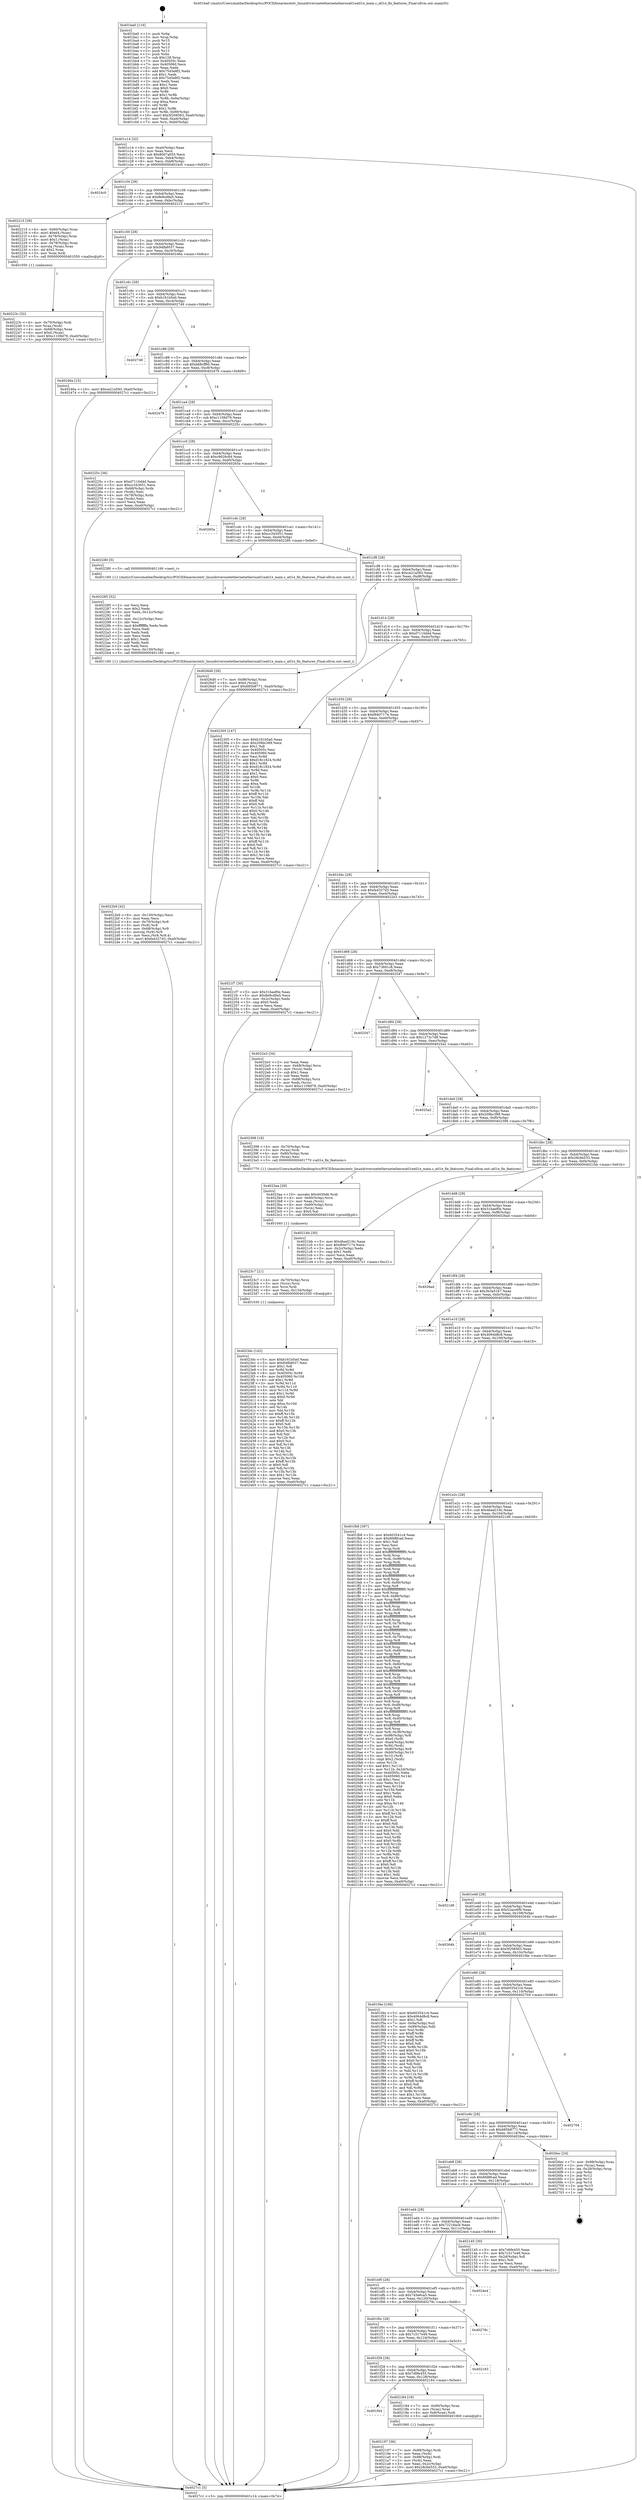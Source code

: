 digraph "0x401ba0" {
  label = "0x401ba0 (/mnt/c/Users/mathe/Desktop/tcc/POCII/binaries/extr_linuxdriversnetethernetatherosatl1eatl1e_main.c_atl1e_fix_features_Final-ollvm.out::main(0))"
  labelloc = "t"
  node[shape=record]

  Entry [label="",width=0.3,height=0.3,shape=circle,fillcolor=black,style=filled]
  "0x401c14" [label="{
     0x401c14 [32]\l
     | [instrs]\l
     &nbsp;&nbsp;0x401c14 \<+6\>: mov -0xa0(%rbp),%eax\l
     &nbsp;&nbsp;0x401c1a \<+2\>: mov %eax,%ecx\l
     &nbsp;&nbsp;0x401c1c \<+6\>: sub $0x80d7a055,%ecx\l
     &nbsp;&nbsp;0x401c22 \<+6\>: mov %eax,-0xb4(%rbp)\l
     &nbsp;&nbsp;0x401c28 \<+6\>: mov %ecx,-0xb8(%rbp)\l
     &nbsp;&nbsp;0x401c2e \<+6\>: je 00000000004024c0 \<main+0x920\>\l
  }"]
  "0x4024c0" [label="{
     0x4024c0\l
  }", style=dashed]
  "0x401c34" [label="{
     0x401c34 [28]\l
     | [instrs]\l
     &nbsp;&nbsp;0x401c34 \<+5\>: jmp 0000000000401c39 \<main+0x99\>\l
     &nbsp;&nbsp;0x401c39 \<+6\>: mov -0xb4(%rbp),%eax\l
     &nbsp;&nbsp;0x401c3f \<+5\>: sub $0x8e9cd9a5,%eax\l
     &nbsp;&nbsp;0x401c44 \<+6\>: mov %eax,-0xbc(%rbp)\l
     &nbsp;&nbsp;0x401c4a \<+6\>: je 0000000000402215 \<main+0x675\>\l
  }"]
  Exit [label="",width=0.3,height=0.3,shape=circle,fillcolor=black,style=filled,peripheries=2]
  "0x402215" [label="{
     0x402215 [39]\l
     | [instrs]\l
     &nbsp;&nbsp;0x402215 \<+4\>: mov -0x80(%rbp),%rax\l
     &nbsp;&nbsp;0x402219 \<+6\>: movl $0x64,(%rax)\l
     &nbsp;&nbsp;0x40221f \<+4\>: mov -0x78(%rbp),%rax\l
     &nbsp;&nbsp;0x402223 \<+6\>: movl $0x1,(%rax)\l
     &nbsp;&nbsp;0x402229 \<+4\>: mov -0x78(%rbp),%rax\l
     &nbsp;&nbsp;0x40222d \<+3\>: movslq (%rax),%rax\l
     &nbsp;&nbsp;0x402230 \<+4\>: shl $0x2,%rax\l
     &nbsp;&nbsp;0x402234 \<+3\>: mov %rax,%rdi\l
     &nbsp;&nbsp;0x402237 \<+5\>: call 0000000000401050 \<malloc@plt\>\l
     | [calls]\l
     &nbsp;&nbsp;0x401050 \{1\} (unknown)\l
  }"]
  "0x401c50" [label="{
     0x401c50 [28]\l
     | [instrs]\l
     &nbsp;&nbsp;0x401c50 \<+5\>: jmp 0000000000401c55 \<main+0xb5\>\l
     &nbsp;&nbsp;0x401c55 \<+6\>: mov -0xb4(%rbp),%eax\l
     &nbsp;&nbsp;0x401c5b \<+5\>: sub $0x94fb8037,%eax\l
     &nbsp;&nbsp;0x401c60 \<+6\>: mov %eax,-0xc0(%rbp)\l
     &nbsp;&nbsp;0x401c66 \<+6\>: je 000000000040246a \<main+0x8ca\>\l
  }"]
  "0x4023dc" [label="{
     0x4023dc [142]\l
     | [instrs]\l
     &nbsp;&nbsp;0x4023dc \<+5\>: mov $0xb161b5a0,%eax\l
     &nbsp;&nbsp;0x4023e1 \<+5\>: mov $0x94fb8037,%esi\l
     &nbsp;&nbsp;0x4023e6 \<+2\>: mov $0x1,%dl\l
     &nbsp;&nbsp;0x4023e8 \<+3\>: xor %r8d,%r8d\l
     &nbsp;&nbsp;0x4023eb \<+8\>: mov 0x40505c,%r9d\l
     &nbsp;&nbsp;0x4023f3 \<+8\>: mov 0x405060,%r10d\l
     &nbsp;&nbsp;0x4023fb \<+4\>: sub $0x1,%r8d\l
     &nbsp;&nbsp;0x4023ff \<+3\>: mov %r9d,%r11d\l
     &nbsp;&nbsp;0x402402 \<+3\>: add %r8d,%r11d\l
     &nbsp;&nbsp;0x402405 \<+4\>: imul %r11d,%r9d\l
     &nbsp;&nbsp;0x402409 \<+4\>: and $0x1,%r9d\l
     &nbsp;&nbsp;0x40240d \<+4\>: cmp $0x0,%r9d\l
     &nbsp;&nbsp;0x402411 \<+3\>: sete %bl\l
     &nbsp;&nbsp;0x402414 \<+4\>: cmp $0xa,%r10d\l
     &nbsp;&nbsp;0x402418 \<+4\>: setl %r14b\l
     &nbsp;&nbsp;0x40241c \<+3\>: mov %bl,%r15b\l
     &nbsp;&nbsp;0x40241f \<+4\>: xor $0xff,%r15b\l
     &nbsp;&nbsp;0x402423 \<+3\>: mov %r14b,%r12b\l
     &nbsp;&nbsp;0x402426 \<+4\>: xor $0xff,%r12b\l
     &nbsp;&nbsp;0x40242a \<+3\>: xor $0x0,%dl\l
     &nbsp;&nbsp;0x40242d \<+3\>: mov %r15b,%r13b\l
     &nbsp;&nbsp;0x402430 \<+4\>: and $0x0,%r13b\l
     &nbsp;&nbsp;0x402434 \<+2\>: and %dl,%bl\l
     &nbsp;&nbsp;0x402436 \<+3\>: mov %r12b,%cl\l
     &nbsp;&nbsp;0x402439 \<+3\>: and $0x0,%cl\l
     &nbsp;&nbsp;0x40243c \<+3\>: and %dl,%r14b\l
     &nbsp;&nbsp;0x40243f \<+3\>: or %bl,%r13b\l
     &nbsp;&nbsp;0x402442 \<+3\>: or %r14b,%cl\l
     &nbsp;&nbsp;0x402445 \<+3\>: xor %cl,%r13b\l
     &nbsp;&nbsp;0x402448 \<+3\>: or %r12b,%r15b\l
     &nbsp;&nbsp;0x40244b \<+4\>: xor $0xff,%r15b\l
     &nbsp;&nbsp;0x40244f \<+3\>: or $0x0,%dl\l
     &nbsp;&nbsp;0x402452 \<+3\>: and %dl,%r15b\l
     &nbsp;&nbsp;0x402455 \<+3\>: or %r15b,%r13b\l
     &nbsp;&nbsp;0x402458 \<+4\>: test $0x1,%r13b\l
     &nbsp;&nbsp;0x40245c \<+3\>: cmovne %esi,%eax\l
     &nbsp;&nbsp;0x40245f \<+6\>: mov %eax,-0xa0(%rbp)\l
     &nbsp;&nbsp;0x402465 \<+5\>: jmp 00000000004027c1 \<main+0xc21\>\l
  }"]
  "0x40246a" [label="{
     0x40246a [15]\l
     | [instrs]\l
     &nbsp;&nbsp;0x40246a \<+10\>: movl $0xce21a593,-0xa0(%rbp)\l
     &nbsp;&nbsp;0x402474 \<+5\>: jmp 00000000004027c1 \<main+0xc21\>\l
  }"]
  "0x401c6c" [label="{
     0x401c6c [28]\l
     | [instrs]\l
     &nbsp;&nbsp;0x401c6c \<+5\>: jmp 0000000000401c71 \<main+0xd1\>\l
     &nbsp;&nbsp;0x401c71 \<+6\>: mov -0xb4(%rbp),%eax\l
     &nbsp;&nbsp;0x401c77 \<+5\>: sub $0xb161b5a0,%eax\l
     &nbsp;&nbsp;0x401c7c \<+6\>: mov %eax,-0xc4(%rbp)\l
     &nbsp;&nbsp;0x401c82 \<+6\>: je 0000000000402749 \<main+0xba9\>\l
  }"]
  "0x4023c7" [label="{
     0x4023c7 [21]\l
     | [instrs]\l
     &nbsp;&nbsp;0x4023c7 \<+4\>: mov -0x70(%rbp),%rcx\l
     &nbsp;&nbsp;0x4023cb \<+3\>: mov (%rcx),%rcx\l
     &nbsp;&nbsp;0x4023ce \<+3\>: mov %rcx,%rdi\l
     &nbsp;&nbsp;0x4023d1 \<+6\>: mov %eax,-0x134(%rbp)\l
     &nbsp;&nbsp;0x4023d7 \<+5\>: call 0000000000401030 \<free@plt\>\l
     | [calls]\l
     &nbsp;&nbsp;0x401030 \{1\} (unknown)\l
  }"]
  "0x402749" [label="{
     0x402749\l
  }", style=dashed]
  "0x401c88" [label="{
     0x401c88 [28]\l
     | [instrs]\l
     &nbsp;&nbsp;0x401c88 \<+5\>: jmp 0000000000401c8d \<main+0xed\>\l
     &nbsp;&nbsp;0x401c8d \<+6\>: mov -0xb4(%rbp),%eax\l
     &nbsp;&nbsp;0x401c93 \<+5\>: sub $0xb68cff60,%eax\l
     &nbsp;&nbsp;0x401c98 \<+6\>: mov %eax,-0xc8(%rbp)\l
     &nbsp;&nbsp;0x401c9e \<+6\>: je 0000000000402479 \<main+0x8d9\>\l
  }"]
  "0x4023aa" [label="{
     0x4023aa [29]\l
     | [instrs]\l
     &nbsp;&nbsp;0x4023aa \<+10\>: movabs $0x4030d6,%rdi\l
     &nbsp;&nbsp;0x4023b4 \<+4\>: mov -0x60(%rbp),%rcx\l
     &nbsp;&nbsp;0x4023b8 \<+2\>: mov %eax,(%rcx)\l
     &nbsp;&nbsp;0x4023ba \<+4\>: mov -0x60(%rbp),%rcx\l
     &nbsp;&nbsp;0x4023be \<+2\>: mov (%rcx),%esi\l
     &nbsp;&nbsp;0x4023c0 \<+2\>: mov $0x0,%al\l
     &nbsp;&nbsp;0x4023c2 \<+5\>: call 0000000000401040 \<printf@plt\>\l
     | [calls]\l
     &nbsp;&nbsp;0x401040 \{1\} (unknown)\l
  }"]
  "0x402479" [label="{
     0x402479\l
  }", style=dashed]
  "0x401ca4" [label="{
     0x401ca4 [28]\l
     | [instrs]\l
     &nbsp;&nbsp;0x401ca4 \<+5\>: jmp 0000000000401ca9 \<main+0x109\>\l
     &nbsp;&nbsp;0x401ca9 \<+6\>: mov -0xb4(%rbp),%eax\l
     &nbsp;&nbsp;0x401caf \<+5\>: sub $0xc1109d79,%eax\l
     &nbsp;&nbsp;0x401cb4 \<+6\>: mov %eax,-0xcc(%rbp)\l
     &nbsp;&nbsp;0x401cba \<+6\>: je 000000000040225c \<main+0x6bc\>\l
  }"]
  "0x4022b9" [label="{
     0x4022b9 [42]\l
     | [instrs]\l
     &nbsp;&nbsp;0x4022b9 \<+6\>: mov -0x130(%rbp),%ecx\l
     &nbsp;&nbsp;0x4022bf \<+3\>: imul %eax,%ecx\l
     &nbsp;&nbsp;0x4022c2 \<+4\>: mov -0x70(%rbp),%r8\l
     &nbsp;&nbsp;0x4022c6 \<+3\>: mov (%r8),%r8\l
     &nbsp;&nbsp;0x4022c9 \<+4\>: mov -0x68(%rbp),%r9\l
     &nbsp;&nbsp;0x4022cd \<+3\>: movslq (%r9),%r9\l
     &nbsp;&nbsp;0x4022d0 \<+4\>: mov %ecx,(%r8,%r9,4)\l
     &nbsp;&nbsp;0x4022d4 \<+10\>: movl $0xfa4327d3,-0xa0(%rbp)\l
     &nbsp;&nbsp;0x4022de \<+5\>: jmp 00000000004027c1 \<main+0xc21\>\l
  }"]
  "0x40225c" [label="{
     0x40225c [36]\l
     | [instrs]\l
     &nbsp;&nbsp;0x40225c \<+5\>: mov $0xd7110d4d,%eax\l
     &nbsp;&nbsp;0x402261 \<+5\>: mov $0xcc343051,%ecx\l
     &nbsp;&nbsp;0x402266 \<+4\>: mov -0x68(%rbp),%rdx\l
     &nbsp;&nbsp;0x40226a \<+2\>: mov (%rdx),%esi\l
     &nbsp;&nbsp;0x40226c \<+4\>: mov -0x78(%rbp),%rdx\l
     &nbsp;&nbsp;0x402270 \<+2\>: cmp (%rdx),%esi\l
     &nbsp;&nbsp;0x402272 \<+3\>: cmovl %ecx,%eax\l
     &nbsp;&nbsp;0x402275 \<+6\>: mov %eax,-0xa0(%rbp)\l
     &nbsp;&nbsp;0x40227b \<+5\>: jmp 00000000004027c1 \<main+0xc21\>\l
  }"]
  "0x401cc0" [label="{
     0x401cc0 [28]\l
     | [instrs]\l
     &nbsp;&nbsp;0x401cc0 \<+5\>: jmp 0000000000401cc5 \<main+0x125\>\l
     &nbsp;&nbsp;0x401cc5 \<+6\>: mov -0xb4(%rbp),%eax\l
     &nbsp;&nbsp;0x401ccb \<+5\>: sub $0xc9628c84,%eax\l
     &nbsp;&nbsp;0x401cd0 \<+6\>: mov %eax,-0xd0(%rbp)\l
     &nbsp;&nbsp;0x401cd6 \<+6\>: je 000000000040265a \<main+0xaba\>\l
  }"]
  "0x402285" [label="{
     0x402285 [52]\l
     | [instrs]\l
     &nbsp;&nbsp;0x402285 \<+2\>: xor %ecx,%ecx\l
     &nbsp;&nbsp;0x402287 \<+5\>: mov $0x2,%edx\l
     &nbsp;&nbsp;0x40228c \<+6\>: mov %edx,-0x12c(%rbp)\l
     &nbsp;&nbsp;0x402292 \<+1\>: cltd\l
     &nbsp;&nbsp;0x402293 \<+6\>: mov -0x12c(%rbp),%esi\l
     &nbsp;&nbsp;0x402299 \<+2\>: idiv %esi\l
     &nbsp;&nbsp;0x40229b \<+6\>: imul $0xfffffffe,%edx,%edx\l
     &nbsp;&nbsp;0x4022a1 \<+2\>: mov %ecx,%edi\l
     &nbsp;&nbsp;0x4022a3 \<+2\>: sub %edx,%edi\l
     &nbsp;&nbsp;0x4022a5 \<+2\>: mov %ecx,%edx\l
     &nbsp;&nbsp;0x4022a7 \<+3\>: sub $0x1,%edx\l
     &nbsp;&nbsp;0x4022aa \<+2\>: add %edx,%edi\l
     &nbsp;&nbsp;0x4022ac \<+2\>: sub %edi,%ecx\l
     &nbsp;&nbsp;0x4022ae \<+6\>: mov %ecx,-0x130(%rbp)\l
     &nbsp;&nbsp;0x4022b4 \<+5\>: call 0000000000401160 \<next_i\>\l
     | [calls]\l
     &nbsp;&nbsp;0x401160 \{1\} (/mnt/c/Users/mathe/Desktop/tcc/POCII/binaries/extr_linuxdriversnetethernetatherosatl1eatl1e_main.c_atl1e_fix_features_Final-ollvm.out::next_i)\l
  }"]
  "0x40265a" [label="{
     0x40265a\l
  }", style=dashed]
  "0x401cdc" [label="{
     0x401cdc [28]\l
     | [instrs]\l
     &nbsp;&nbsp;0x401cdc \<+5\>: jmp 0000000000401ce1 \<main+0x141\>\l
     &nbsp;&nbsp;0x401ce1 \<+6\>: mov -0xb4(%rbp),%eax\l
     &nbsp;&nbsp;0x401ce7 \<+5\>: sub $0xcc343051,%eax\l
     &nbsp;&nbsp;0x401cec \<+6\>: mov %eax,-0xd4(%rbp)\l
     &nbsp;&nbsp;0x401cf2 \<+6\>: je 0000000000402280 \<main+0x6e0\>\l
  }"]
  "0x40223c" [label="{
     0x40223c [32]\l
     | [instrs]\l
     &nbsp;&nbsp;0x40223c \<+4\>: mov -0x70(%rbp),%rdi\l
     &nbsp;&nbsp;0x402240 \<+3\>: mov %rax,(%rdi)\l
     &nbsp;&nbsp;0x402243 \<+4\>: mov -0x68(%rbp),%rax\l
     &nbsp;&nbsp;0x402247 \<+6\>: movl $0x0,(%rax)\l
     &nbsp;&nbsp;0x40224d \<+10\>: movl $0xc1109d79,-0xa0(%rbp)\l
     &nbsp;&nbsp;0x402257 \<+5\>: jmp 00000000004027c1 \<main+0xc21\>\l
  }"]
  "0x402280" [label="{
     0x402280 [5]\l
     | [instrs]\l
     &nbsp;&nbsp;0x402280 \<+5\>: call 0000000000401160 \<next_i\>\l
     | [calls]\l
     &nbsp;&nbsp;0x401160 \{1\} (/mnt/c/Users/mathe/Desktop/tcc/POCII/binaries/extr_linuxdriversnetethernetatherosatl1eatl1e_main.c_atl1e_fix_features_Final-ollvm.out::next_i)\l
  }"]
  "0x401cf8" [label="{
     0x401cf8 [28]\l
     | [instrs]\l
     &nbsp;&nbsp;0x401cf8 \<+5\>: jmp 0000000000401cfd \<main+0x15d\>\l
     &nbsp;&nbsp;0x401cfd \<+6\>: mov -0xb4(%rbp),%eax\l
     &nbsp;&nbsp;0x401d03 \<+5\>: sub $0xce21a593,%eax\l
     &nbsp;&nbsp;0x401d08 \<+6\>: mov %eax,-0xd8(%rbp)\l
     &nbsp;&nbsp;0x401d0e \<+6\>: je 00000000004026d0 \<main+0xb30\>\l
  }"]
  "0x402197" [label="{
     0x402197 [36]\l
     | [instrs]\l
     &nbsp;&nbsp;0x402197 \<+7\>: mov -0x88(%rbp),%rdi\l
     &nbsp;&nbsp;0x40219e \<+2\>: mov %eax,(%rdi)\l
     &nbsp;&nbsp;0x4021a0 \<+7\>: mov -0x88(%rbp),%rdi\l
     &nbsp;&nbsp;0x4021a7 \<+2\>: mov (%rdi),%eax\l
     &nbsp;&nbsp;0x4021a9 \<+3\>: mov %eax,-0x2c(%rbp)\l
     &nbsp;&nbsp;0x4021ac \<+10\>: movl $0x28cbb533,-0xa0(%rbp)\l
     &nbsp;&nbsp;0x4021b6 \<+5\>: jmp 00000000004027c1 \<main+0xc21\>\l
  }"]
  "0x4026d0" [label="{
     0x4026d0 [28]\l
     | [instrs]\l
     &nbsp;&nbsp;0x4026d0 \<+7\>: mov -0x98(%rbp),%rax\l
     &nbsp;&nbsp;0x4026d7 \<+6\>: movl $0x0,(%rax)\l
     &nbsp;&nbsp;0x4026dd \<+10\>: movl $0x685b8771,-0xa0(%rbp)\l
     &nbsp;&nbsp;0x4026e7 \<+5\>: jmp 00000000004027c1 \<main+0xc21\>\l
  }"]
  "0x401d14" [label="{
     0x401d14 [28]\l
     | [instrs]\l
     &nbsp;&nbsp;0x401d14 \<+5\>: jmp 0000000000401d19 \<main+0x179\>\l
     &nbsp;&nbsp;0x401d19 \<+6\>: mov -0xb4(%rbp),%eax\l
     &nbsp;&nbsp;0x401d1f \<+5\>: sub $0xd7110d4d,%eax\l
     &nbsp;&nbsp;0x401d24 \<+6\>: mov %eax,-0xdc(%rbp)\l
     &nbsp;&nbsp;0x401d2a \<+6\>: je 0000000000402305 \<main+0x765\>\l
  }"]
  "0x401f44" [label="{
     0x401f44\l
  }", style=dashed]
  "0x402305" [label="{
     0x402305 [147]\l
     | [instrs]\l
     &nbsp;&nbsp;0x402305 \<+5\>: mov $0xb161b5a0,%eax\l
     &nbsp;&nbsp;0x40230a \<+5\>: mov $0x209bc389,%ecx\l
     &nbsp;&nbsp;0x40230f \<+2\>: mov $0x1,%dl\l
     &nbsp;&nbsp;0x402311 \<+7\>: mov 0x40505c,%esi\l
     &nbsp;&nbsp;0x402318 \<+7\>: mov 0x405060,%edi\l
     &nbsp;&nbsp;0x40231f \<+3\>: mov %esi,%r8d\l
     &nbsp;&nbsp;0x402322 \<+7\>: add $0xd18c1824,%r8d\l
     &nbsp;&nbsp;0x402329 \<+4\>: sub $0x1,%r8d\l
     &nbsp;&nbsp;0x40232d \<+7\>: sub $0xd18c1824,%r8d\l
     &nbsp;&nbsp;0x402334 \<+4\>: imul %r8d,%esi\l
     &nbsp;&nbsp;0x402338 \<+3\>: and $0x1,%esi\l
     &nbsp;&nbsp;0x40233b \<+3\>: cmp $0x0,%esi\l
     &nbsp;&nbsp;0x40233e \<+4\>: sete %r9b\l
     &nbsp;&nbsp;0x402342 \<+3\>: cmp $0xa,%edi\l
     &nbsp;&nbsp;0x402345 \<+4\>: setl %r10b\l
     &nbsp;&nbsp;0x402349 \<+3\>: mov %r9b,%r11b\l
     &nbsp;&nbsp;0x40234c \<+4\>: xor $0xff,%r11b\l
     &nbsp;&nbsp;0x402350 \<+3\>: mov %r10b,%bl\l
     &nbsp;&nbsp;0x402353 \<+3\>: xor $0xff,%bl\l
     &nbsp;&nbsp;0x402356 \<+3\>: xor $0x0,%dl\l
     &nbsp;&nbsp;0x402359 \<+3\>: mov %r11b,%r14b\l
     &nbsp;&nbsp;0x40235c \<+4\>: and $0x0,%r14b\l
     &nbsp;&nbsp;0x402360 \<+3\>: and %dl,%r9b\l
     &nbsp;&nbsp;0x402363 \<+3\>: mov %bl,%r15b\l
     &nbsp;&nbsp;0x402366 \<+4\>: and $0x0,%r15b\l
     &nbsp;&nbsp;0x40236a \<+3\>: and %dl,%r10b\l
     &nbsp;&nbsp;0x40236d \<+3\>: or %r9b,%r14b\l
     &nbsp;&nbsp;0x402370 \<+3\>: or %r10b,%r15b\l
     &nbsp;&nbsp;0x402373 \<+3\>: xor %r15b,%r14b\l
     &nbsp;&nbsp;0x402376 \<+3\>: or %bl,%r11b\l
     &nbsp;&nbsp;0x402379 \<+4\>: xor $0xff,%r11b\l
     &nbsp;&nbsp;0x40237d \<+3\>: or $0x0,%dl\l
     &nbsp;&nbsp;0x402380 \<+3\>: and %dl,%r11b\l
     &nbsp;&nbsp;0x402383 \<+3\>: or %r11b,%r14b\l
     &nbsp;&nbsp;0x402386 \<+4\>: test $0x1,%r14b\l
     &nbsp;&nbsp;0x40238a \<+3\>: cmovne %ecx,%eax\l
     &nbsp;&nbsp;0x40238d \<+6\>: mov %eax,-0xa0(%rbp)\l
     &nbsp;&nbsp;0x402393 \<+5\>: jmp 00000000004027c1 \<main+0xc21\>\l
  }"]
  "0x401d30" [label="{
     0x401d30 [28]\l
     | [instrs]\l
     &nbsp;&nbsp;0x401d30 \<+5\>: jmp 0000000000401d35 \<main+0x195\>\l
     &nbsp;&nbsp;0x401d35 \<+6\>: mov -0xb4(%rbp),%eax\l
     &nbsp;&nbsp;0x401d3b \<+5\>: sub $0xf9407174,%eax\l
     &nbsp;&nbsp;0x401d40 \<+6\>: mov %eax,-0xe0(%rbp)\l
     &nbsp;&nbsp;0x401d46 \<+6\>: je 00000000004021f7 \<main+0x657\>\l
  }"]
  "0x402184" [label="{
     0x402184 [19]\l
     | [instrs]\l
     &nbsp;&nbsp;0x402184 \<+7\>: mov -0x90(%rbp),%rax\l
     &nbsp;&nbsp;0x40218b \<+3\>: mov (%rax),%rax\l
     &nbsp;&nbsp;0x40218e \<+4\>: mov 0x8(%rax),%rdi\l
     &nbsp;&nbsp;0x402192 \<+5\>: call 0000000000401060 \<atoi@plt\>\l
     | [calls]\l
     &nbsp;&nbsp;0x401060 \{1\} (unknown)\l
  }"]
  "0x4021f7" [label="{
     0x4021f7 [30]\l
     | [instrs]\l
     &nbsp;&nbsp;0x4021f7 \<+5\>: mov $0x31baef0e,%eax\l
     &nbsp;&nbsp;0x4021fc \<+5\>: mov $0x8e9cd9a5,%ecx\l
     &nbsp;&nbsp;0x402201 \<+3\>: mov -0x2c(%rbp),%edx\l
     &nbsp;&nbsp;0x402204 \<+3\>: cmp $0x0,%edx\l
     &nbsp;&nbsp;0x402207 \<+3\>: cmove %ecx,%eax\l
     &nbsp;&nbsp;0x40220a \<+6\>: mov %eax,-0xa0(%rbp)\l
     &nbsp;&nbsp;0x402210 \<+5\>: jmp 00000000004027c1 \<main+0xc21\>\l
  }"]
  "0x401d4c" [label="{
     0x401d4c [28]\l
     | [instrs]\l
     &nbsp;&nbsp;0x401d4c \<+5\>: jmp 0000000000401d51 \<main+0x1b1\>\l
     &nbsp;&nbsp;0x401d51 \<+6\>: mov -0xb4(%rbp),%eax\l
     &nbsp;&nbsp;0x401d57 \<+5\>: sub $0xfa4327d3,%eax\l
     &nbsp;&nbsp;0x401d5c \<+6\>: mov %eax,-0xe4(%rbp)\l
     &nbsp;&nbsp;0x401d62 \<+6\>: je 00000000004022e3 \<main+0x743\>\l
  }"]
  "0x401f28" [label="{
     0x401f28 [28]\l
     | [instrs]\l
     &nbsp;&nbsp;0x401f28 \<+5\>: jmp 0000000000401f2d \<main+0x38d\>\l
     &nbsp;&nbsp;0x401f2d \<+6\>: mov -0xb4(%rbp),%eax\l
     &nbsp;&nbsp;0x401f33 \<+5\>: sub $0x7d6fe455,%eax\l
     &nbsp;&nbsp;0x401f38 \<+6\>: mov %eax,-0x128(%rbp)\l
     &nbsp;&nbsp;0x401f3e \<+6\>: je 0000000000402184 \<main+0x5e4\>\l
  }"]
  "0x4022e3" [label="{
     0x4022e3 [34]\l
     | [instrs]\l
     &nbsp;&nbsp;0x4022e3 \<+2\>: xor %eax,%eax\l
     &nbsp;&nbsp;0x4022e5 \<+4\>: mov -0x68(%rbp),%rcx\l
     &nbsp;&nbsp;0x4022e9 \<+2\>: mov (%rcx),%edx\l
     &nbsp;&nbsp;0x4022eb \<+3\>: sub $0x1,%eax\l
     &nbsp;&nbsp;0x4022ee \<+2\>: sub %eax,%edx\l
     &nbsp;&nbsp;0x4022f0 \<+4\>: mov -0x68(%rbp),%rcx\l
     &nbsp;&nbsp;0x4022f4 \<+2\>: mov %edx,(%rcx)\l
     &nbsp;&nbsp;0x4022f6 \<+10\>: movl $0xc1109d79,-0xa0(%rbp)\l
     &nbsp;&nbsp;0x402300 \<+5\>: jmp 00000000004027c1 \<main+0xc21\>\l
  }"]
  "0x401d68" [label="{
     0x401d68 [28]\l
     | [instrs]\l
     &nbsp;&nbsp;0x401d68 \<+5\>: jmp 0000000000401d6d \<main+0x1cd\>\l
     &nbsp;&nbsp;0x401d6d \<+6\>: mov -0xb4(%rbp),%eax\l
     &nbsp;&nbsp;0x401d73 \<+5\>: sub $0x73691c8,%eax\l
     &nbsp;&nbsp;0x401d78 \<+6\>: mov %eax,-0xe8(%rbp)\l
     &nbsp;&nbsp;0x401d7e \<+6\>: je 0000000000402547 \<main+0x9a7\>\l
  }"]
  "0x402163" [label="{
     0x402163\l
  }", style=dashed]
  "0x402547" [label="{
     0x402547\l
  }", style=dashed]
  "0x401d84" [label="{
     0x401d84 [28]\l
     | [instrs]\l
     &nbsp;&nbsp;0x401d84 \<+5\>: jmp 0000000000401d89 \<main+0x1e9\>\l
     &nbsp;&nbsp;0x401d89 \<+6\>: mov -0xb4(%rbp),%eax\l
     &nbsp;&nbsp;0x401d8f \<+5\>: sub $0x1273c7d8,%eax\l
     &nbsp;&nbsp;0x401d94 \<+6\>: mov %eax,-0xec(%rbp)\l
     &nbsp;&nbsp;0x401d9a \<+6\>: je 00000000004025a2 \<main+0xa02\>\l
  }"]
  "0x401f0c" [label="{
     0x401f0c [28]\l
     | [instrs]\l
     &nbsp;&nbsp;0x401f0c \<+5\>: jmp 0000000000401f11 \<main+0x371\>\l
     &nbsp;&nbsp;0x401f11 \<+6\>: mov -0xb4(%rbp),%eax\l
     &nbsp;&nbsp;0x401f17 \<+5\>: sub $0x7c317e49,%eax\l
     &nbsp;&nbsp;0x401f1c \<+6\>: mov %eax,-0x124(%rbp)\l
     &nbsp;&nbsp;0x401f22 \<+6\>: je 0000000000402163 \<main+0x5c3\>\l
  }"]
  "0x4025a2" [label="{
     0x4025a2\l
  }", style=dashed]
  "0x401da0" [label="{
     0x401da0 [28]\l
     | [instrs]\l
     &nbsp;&nbsp;0x401da0 \<+5\>: jmp 0000000000401da5 \<main+0x205\>\l
     &nbsp;&nbsp;0x401da5 \<+6\>: mov -0xb4(%rbp),%eax\l
     &nbsp;&nbsp;0x401dab \<+5\>: sub $0x209bc389,%eax\l
     &nbsp;&nbsp;0x401db0 \<+6\>: mov %eax,-0xf0(%rbp)\l
     &nbsp;&nbsp;0x401db6 \<+6\>: je 0000000000402398 \<main+0x7f8\>\l
  }"]
  "0x40279c" [label="{
     0x40279c\l
  }", style=dashed]
  "0x402398" [label="{
     0x402398 [18]\l
     | [instrs]\l
     &nbsp;&nbsp;0x402398 \<+4\>: mov -0x70(%rbp),%rax\l
     &nbsp;&nbsp;0x40239c \<+3\>: mov (%rax),%rdi\l
     &nbsp;&nbsp;0x40239f \<+4\>: mov -0x80(%rbp),%rax\l
     &nbsp;&nbsp;0x4023a3 \<+2\>: mov (%rax),%esi\l
     &nbsp;&nbsp;0x4023a5 \<+5\>: call 0000000000401770 \<atl1e_fix_features\>\l
     | [calls]\l
     &nbsp;&nbsp;0x401770 \{1\} (/mnt/c/Users/mathe/Desktop/tcc/POCII/binaries/extr_linuxdriversnetethernetatherosatl1eatl1e_main.c_atl1e_fix_features_Final-ollvm.out::atl1e_fix_features)\l
  }"]
  "0x401dbc" [label="{
     0x401dbc [28]\l
     | [instrs]\l
     &nbsp;&nbsp;0x401dbc \<+5\>: jmp 0000000000401dc1 \<main+0x221\>\l
     &nbsp;&nbsp;0x401dc1 \<+6\>: mov -0xb4(%rbp),%eax\l
     &nbsp;&nbsp;0x401dc7 \<+5\>: sub $0x28cbb533,%eax\l
     &nbsp;&nbsp;0x401dcc \<+6\>: mov %eax,-0xf4(%rbp)\l
     &nbsp;&nbsp;0x401dd2 \<+6\>: je 00000000004021bb \<main+0x61b\>\l
  }"]
  "0x401ef0" [label="{
     0x401ef0 [28]\l
     | [instrs]\l
     &nbsp;&nbsp;0x401ef0 \<+5\>: jmp 0000000000401ef5 \<main+0x355\>\l
     &nbsp;&nbsp;0x401ef5 \<+6\>: mov -0xb4(%rbp),%eax\l
     &nbsp;&nbsp;0x401efb \<+5\>: sub $0x745e6ca5,%eax\l
     &nbsp;&nbsp;0x401f00 \<+6\>: mov %eax,-0x120(%rbp)\l
     &nbsp;&nbsp;0x401f06 \<+6\>: je 000000000040279c \<main+0xbfc\>\l
  }"]
  "0x4021bb" [label="{
     0x4021bb [30]\l
     | [instrs]\l
     &nbsp;&nbsp;0x4021bb \<+5\>: mov $0x4bed216c,%eax\l
     &nbsp;&nbsp;0x4021c0 \<+5\>: mov $0xf9407174,%ecx\l
     &nbsp;&nbsp;0x4021c5 \<+3\>: mov -0x2c(%rbp),%edx\l
     &nbsp;&nbsp;0x4021c8 \<+3\>: cmp $0x1,%edx\l
     &nbsp;&nbsp;0x4021cb \<+3\>: cmovl %ecx,%eax\l
     &nbsp;&nbsp;0x4021ce \<+6\>: mov %eax,-0xa0(%rbp)\l
     &nbsp;&nbsp;0x4021d4 \<+5\>: jmp 00000000004027c1 \<main+0xc21\>\l
  }"]
  "0x401dd8" [label="{
     0x401dd8 [28]\l
     | [instrs]\l
     &nbsp;&nbsp;0x401dd8 \<+5\>: jmp 0000000000401ddd \<main+0x23d\>\l
     &nbsp;&nbsp;0x401ddd \<+6\>: mov -0xb4(%rbp),%eax\l
     &nbsp;&nbsp;0x401de3 \<+5\>: sub $0x31baef0e,%eax\l
     &nbsp;&nbsp;0x401de8 \<+6\>: mov %eax,-0xf8(%rbp)\l
     &nbsp;&nbsp;0x401dee \<+6\>: je 00000000004026ad \<main+0xb0d\>\l
  }"]
  "0x4024e4" [label="{
     0x4024e4\l
  }", style=dashed]
  "0x4026ad" [label="{
     0x4026ad\l
  }", style=dashed]
  "0x401df4" [label="{
     0x401df4 [28]\l
     | [instrs]\l
     &nbsp;&nbsp;0x401df4 \<+5\>: jmp 0000000000401df9 \<main+0x259\>\l
     &nbsp;&nbsp;0x401df9 \<+6\>: mov -0xb4(%rbp),%eax\l
     &nbsp;&nbsp;0x401dff \<+5\>: sub $0x3b3a51b7,%eax\l
     &nbsp;&nbsp;0x401e04 \<+6\>: mov %eax,-0xfc(%rbp)\l
     &nbsp;&nbsp;0x401e0a \<+6\>: je 00000000004026bc \<main+0xb1c\>\l
  }"]
  "0x401ed4" [label="{
     0x401ed4 [28]\l
     | [instrs]\l
     &nbsp;&nbsp;0x401ed4 \<+5\>: jmp 0000000000401ed9 \<main+0x339\>\l
     &nbsp;&nbsp;0x401ed9 \<+6\>: mov -0xb4(%rbp),%eax\l
     &nbsp;&nbsp;0x401edf \<+5\>: sub $0x72216acb,%eax\l
     &nbsp;&nbsp;0x401ee4 \<+6\>: mov %eax,-0x11c(%rbp)\l
     &nbsp;&nbsp;0x401eea \<+6\>: je 00000000004024e4 \<main+0x944\>\l
  }"]
  "0x4026bc" [label="{
     0x4026bc\l
  }", style=dashed]
  "0x401e10" [label="{
     0x401e10 [28]\l
     | [instrs]\l
     &nbsp;&nbsp;0x401e10 \<+5\>: jmp 0000000000401e15 \<main+0x275\>\l
     &nbsp;&nbsp;0x401e15 \<+6\>: mov -0xb4(%rbp),%eax\l
     &nbsp;&nbsp;0x401e1b \<+5\>: sub $0x4064d8c8,%eax\l
     &nbsp;&nbsp;0x401e20 \<+6\>: mov %eax,-0x100(%rbp)\l
     &nbsp;&nbsp;0x401e26 \<+6\>: je 0000000000401fb8 \<main+0x418\>\l
  }"]
  "0x402145" [label="{
     0x402145 [30]\l
     | [instrs]\l
     &nbsp;&nbsp;0x402145 \<+5\>: mov $0x7d6fe455,%eax\l
     &nbsp;&nbsp;0x40214a \<+5\>: mov $0x7c317e49,%ecx\l
     &nbsp;&nbsp;0x40214f \<+3\>: mov -0x2d(%rbp),%dl\l
     &nbsp;&nbsp;0x402152 \<+3\>: test $0x1,%dl\l
     &nbsp;&nbsp;0x402155 \<+3\>: cmovne %ecx,%eax\l
     &nbsp;&nbsp;0x402158 \<+6\>: mov %eax,-0xa0(%rbp)\l
     &nbsp;&nbsp;0x40215e \<+5\>: jmp 00000000004027c1 \<main+0xc21\>\l
  }"]
  "0x401fb8" [label="{
     0x401fb8 [397]\l
     | [instrs]\l
     &nbsp;&nbsp;0x401fb8 \<+5\>: mov $0x603541c4,%eax\l
     &nbsp;&nbsp;0x401fbd \<+5\>: mov $0x6fd8fcad,%ecx\l
     &nbsp;&nbsp;0x401fc2 \<+2\>: mov $0x1,%dl\l
     &nbsp;&nbsp;0x401fc4 \<+2\>: xor %esi,%esi\l
     &nbsp;&nbsp;0x401fc6 \<+3\>: mov %rsp,%rdi\l
     &nbsp;&nbsp;0x401fc9 \<+4\>: add $0xfffffffffffffff0,%rdi\l
     &nbsp;&nbsp;0x401fcd \<+3\>: mov %rdi,%rsp\l
     &nbsp;&nbsp;0x401fd0 \<+7\>: mov %rdi,-0x98(%rbp)\l
     &nbsp;&nbsp;0x401fd7 \<+3\>: mov %rsp,%rdi\l
     &nbsp;&nbsp;0x401fda \<+4\>: add $0xfffffffffffffff0,%rdi\l
     &nbsp;&nbsp;0x401fde \<+3\>: mov %rdi,%rsp\l
     &nbsp;&nbsp;0x401fe1 \<+3\>: mov %rsp,%r8\l
     &nbsp;&nbsp;0x401fe4 \<+4\>: add $0xfffffffffffffff0,%r8\l
     &nbsp;&nbsp;0x401fe8 \<+3\>: mov %r8,%rsp\l
     &nbsp;&nbsp;0x401feb \<+7\>: mov %r8,-0x90(%rbp)\l
     &nbsp;&nbsp;0x401ff2 \<+3\>: mov %rsp,%r8\l
     &nbsp;&nbsp;0x401ff5 \<+4\>: add $0xfffffffffffffff0,%r8\l
     &nbsp;&nbsp;0x401ff9 \<+3\>: mov %r8,%rsp\l
     &nbsp;&nbsp;0x401ffc \<+7\>: mov %r8,-0x88(%rbp)\l
     &nbsp;&nbsp;0x402003 \<+3\>: mov %rsp,%r8\l
     &nbsp;&nbsp;0x402006 \<+4\>: add $0xfffffffffffffff0,%r8\l
     &nbsp;&nbsp;0x40200a \<+3\>: mov %r8,%rsp\l
     &nbsp;&nbsp;0x40200d \<+4\>: mov %r8,-0x80(%rbp)\l
     &nbsp;&nbsp;0x402011 \<+3\>: mov %rsp,%r8\l
     &nbsp;&nbsp;0x402014 \<+4\>: add $0xfffffffffffffff0,%r8\l
     &nbsp;&nbsp;0x402018 \<+3\>: mov %r8,%rsp\l
     &nbsp;&nbsp;0x40201b \<+4\>: mov %r8,-0x78(%rbp)\l
     &nbsp;&nbsp;0x40201f \<+3\>: mov %rsp,%r8\l
     &nbsp;&nbsp;0x402022 \<+4\>: add $0xfffffffffffffff0,%r8\l
     &nbsp;&nbsp;0x402026 \<+3\>: mov %r8,%rsp\l
     &nbsp;&nbsp;0x402029 \<+4\>: mov %r8,-0x70(%rbp)\l
     &nbsp;&nbsp;0x40202d \<+3\>: mov %rsp,%r8\l
     &nbsp;&nbsp;0x402030 \<+4\>: add $0xfffffffffffffff0,%r8\l
     &nbsp;&nbsp;0x402034 \<+3\>: mov %r8,%rsp\l
     &nbsp;&nbsp;0x402037 \<+4\>: mov %r8,-0x68(%rbp)\l
     &nbsp;&nbsp;0x40203b \<+3\>: mov %rsp,%r8\l
     &nbsp;&nbsp;0x40203e \<+4\>: add $0xfffffffffffffff0,%r8\l
     &nbsp;&nbsp;0x402042 \<+3\>: mov %r8,%rsp\l
     &nbsp;&nbsp;0x402045 \<+4\>: mov %r8,-0x60(%rbp)\l
     &nbsp;&nbsp;0x402049 \<+3\>: mov %rsp,%r8\l
     &nbsp;&nbsp;0x40204c \<+4\>: add $0xfffffffffffffff0,%r8\l
     &nbsp;&nbsp;0x402050 \<+3\>: mov %r8,%rsp\l
     &nbsp;&nbsp;0x402053 \<+4\>: mov %r8,-0x58(%rbp)\l
     &nbsp;&nbsp;0x402057 \<+3\>: mov %rsp,%r8\l
     &nbsp;&nbsp;0x40205a \<+4\>: add $0xfffffffffffffff0,%r8\l
     &nbsp;&nbsp;0x40205e \<+3\>: mov %r8,%rsp\l
     &nbsp;&nbsp;0x402061 \<+4\>: mov %r8,-0x50(%rbp)\l
     &nbsp;&nbsp;0x402065 \<+3\>: mov %rsp,%r8\l
     &nbsp;&nbsp;0x402068 \<+4\>: add $0xfffffffffffffff0,%r8\l
     &nbsp;&nbsp;0x40206c \<+3\>: mov %r8,%rsp\l
     &nbsp;&nbsp;0x40206f \<+4\>: mov %r8,-0x48(%rbp)\l
     &nbsp;&nbsp;0x402073 \<+3\>: mov %rsp,%r8\l
     &nbsp;&nbsp;0x402076 \<+4\>: add $0xfffffffffffffff0,%r8\l
     &nbsp;&nbsp;0x40207a \<+3\>: mov %r8,%rsp\l
     &nbsp;&nbsp;0x40207d \<+4\>: mov %r8,-0x40(%rbp)\l
     &nbsp;&nbsp;0x402081 \<+3\>: mov %rsp,%r8\l
     &nbsp;&nbsp;0x402084 \<+4\>: add $0xfffffffffffffff0,%r8\l
     &nbsp;&nbsp;0x402088 \<+3\>: mov %r8,%rsp\l
     &nbsp;&nbsp;0x40208b \<+4\>: mov %r8,-0x38(%rbp)\l
     &nbsp;&nbsp;0x40208f \<+7\>: mov -0x98(%rbp),%r8\l
     &nbsp;&nbsp;0x402096 \<+7\>: movl $0x0,(%r8)\l
     &nbsp;&nbsp;0x40209d \<+7\>: mov -0xa4(%rbp),%r9d\l
     &nbsp;&nbsp;0x4020a4 \<+3\>: mov %r9d,(%rdi)\l
     &nbsp;&nbsp;0x4020a7 \<+7\>: mov -0x90(%rbp),%r8\l
     &nbsp;&nbsp;0x4020ae \<+7\>: mov -0xb0(%rbp),%r10\l
     &nbsp;&nbsp;0x4020b5 \<+3\>: mov %r10,(%r8)\l
     &nbsp;&nbsp;0x4020b8 \<+3\>: cmpl $0x2,(%rdi)\l
     &nbsp;&nbsp;0x4020bb \<+4\>: setne %r11b\l
     &nbsp;&nbsp;0x4020bf \<+4\>: and $0x1,%r11b\l
     &nbsp;&nbsp;0x4020c3 \<+4\>: mov %r11b,-0x2d(%rbp)\l
     &nbsp;&nbsp;0x4020c7 \<+7\>: mov 0x40505c,%ebx\l
     &nbsp;&nbsp;0x4020ce \<+8\>: mov 0x405060,%r14d\l
     &nbsp;&nbsp;0x4020d6 \<+3\>: sub $0x1,%esi\l
     &nbsp;&nbsp;0x4020d9 \<+3\>: mov %ebx,%r15d\l
     &nbsp;&nbsp;0x4020dc \<+3\>: add %esi,%r15d\l
     &nbsp;&nbsp;0x4020df \<+4\>: imul %r15d,%ebx\l
     &nbsp;&nbsp;0x4020e3 \<+3\>: and $0x1,%ebx\l
     &nbsp;&nbsp;0x4020e6 \<+3\>: cmp $0x0,%ebx\l
     &nbsp;&nbsp;0x4020e9 \<+4\>: sete %r11b\l
     &nbsp;&nbsp;0x4020ed \<+4\>: cmp $0xa,%r14d\l
     &nbsp;&nbsp;0x4020f1 \<+4\>: setl %r12b\l
     &nbsp;&nbsp;0x4020f5 \<+3\>: mov %r11b,%r13b\l
     &nbsp;&nbsp;0x4020f8 \<+4\>: xor $0xff,%r13b\l
     &nbsp;&nbsp;0x4020fc \<+3\>: mov %r12b,%sil\l
     &nbsp;&nbsp;0x4020ff \<+4\>: xor $0xff,%sil\l
     &nbsp;&nbsp;0x402103 \<+3\>: xor $0x0,%dl\l
     &nbsp;&nbsp;0x402106 \<+3\>: mov %r13b,%dil\l
     &nbsp;&nbsp;0x402109 \<+4\>: and $0x0,%dil\l
     &nbsp;&nbsp;0x40210d \<+3\>: and %dl,%r11b\l
     &nbsp;&nbsp;0x402110 \<+3\>: mov %sil,%r8b\l
     &nbsp;&nbsp;0x402113 \<+4\>: and $0x0,%r8b\l
     &nbsp;&nbsp;0x402117 \<+3\>: and %dl,%r12b\l
     &nbsp;&nbsp;0x40211a \<+3\>: or %r11b,%dil\l
     &nbsp;&nbsp;0x40211d \<+3\>: or %r12b,%r8b\l
     &nbsp;&nbsp;0x402120 \<+3\>: xor %r8b,%dil\l
     &nbsp;&nbsp;0x402123 \<+3\>: or %sil,%r13b\l
     &nbsp;&nbsp;0x402126 \<+4\>: xor $0xff,%r13b\l
     &nbsp;&nbsp;0x40212a \<+3\>: or $0x0,%dl\l
     &nbsp;&nbsp;0x40212d \<+3\>: and %dl,%r13b\l
     &nbsp;&nbsp;0x402130 \<+3\>: or %r13b,%dil\l
     &nbsp;&nbsp;0x402133 \<+4\>: test $0x1,%dil\l
     &nbsp;&nbsp;0x402137 \<+3\>: cmovne %ecx,%eax\l
     &nbsp;&nbsp;0x40213a \<+6\>: mov %eax,-0xa0(%rbp)\l
     &nbsp;&nbsp;0x402140 \<+5\>: jmp 00000000004027c1 \<main+0xc21\>\l
  }"]
  "0x401e2c" [label="{
     0x401e2c [28]\l
     | [instrs]\l
     &nbsp;&nbsp;0x401e2c \<+5\>: jmp 0000000000401e31 \<main+0x291\>\l
     &nbsp;&nbsp;0x401e31 \<+6\>: mov -0xb4(%rbp),%eax\l
     &nbsp;&nbsp;0x401e37 \<+5\>: sub $0x4bed216c,%eax\l
     &nbsp;&nbsp;0x401e3c \<+6\>: mov %eax,-0x104(%rbp)\l
     &nbsp;&nbsp;0x401e42 \<+6\>: je 00000000004021d9 \<main+0x639\>\l
  }"]
  "0x401eb8" [label="{
     0x401eb8 [28]\l
     | [instrs]\l
     &nbsp;&nbsp;0x401eb8 \<+5\>: jmp 0000000000401ebd \<main+0x31d\>\l
     &nbsp;&nbsp;0x401ebd \<+6\>: mov -0xb4(%rbp),%eax\l
     &nbsp;&nbsp;0x401ec3 \<+5\>: sub $0x6fd8fcad,%eax\l
     &nbsp;&nbsp;0x401ec8 \<+6\>: mov %eax,-0x118(%rbp)\l
     &nbsp;&nbsp;0x401ece \<+6\>: je 0000000000402145 \<main+0x5a5\>\l
  }"]
  "0x4021d9" [label="{
     0x4021d9\l
  }", style=dashed]
  "0x401e48" [label="{
     0x401e48 [28]\l
     | [instrs]\l
     &nbsp;&nbsp;0x401e48 \<+5\>: jmp 0000000000401e4d \<main+0x2ad\>\l
     &nbsp;&nbsp;0x401e4d \<+6\>: mov -0xb4(%rbp),%eax\l
     &nbsp;&nbsp;0x401e53 \<+5\>: sub $0x52acc6f9,%eax\l
     &nbsp;&nbsp;0x401e58 \<+6\>: mov %eax,-0x108(%rbp)\l
     &nbsp;&nbsp;0x401e5e \<+6\>: je 000000000040264b \<main+0xaab\>\l
  }"]
  "0x4026ec" [label="{
     0x4026ec [24]\l
     | [instrs]\l
     &nbsp;&nbsp;0x4026ec \<+7\>: mov -0x98(%rbp),%rax\l
     &nbsp;&nbsp;0x4026f3 \<+2\>: mov (%rax),%eax\l
     &nbsp;&nbsp;0x4026f5 \<+4\>: lea -0x28(%rbp),%rsp\l
     &nbsp;&nbsp;0x4026f9 \<+1\>: pop %rbx\l
     &nbsp;&nbsp;0x4026fa \<+2\>: pop %r12\l
     &nbsp;&nbsp;0x4026fc \<+2\>: pop %r13\l
     &nbsp;&nbsp;0x4026fe \<+2\>: pop %r14\l
     &nbsp;&nbsp;0x402700 \<+2\>: pop %r15\l
     &nbsp;&nbsp;0x402702 \<+1\>: pop %rbp\l
     &nbsp;&nbsp;0x402703 \<+1\>: ret\l
  }"]
  "0x40264b" [label="{
     0x40264b\l
  }", style=dashed]
  "0x401e64" [label="{
     0x401e64 [28]\l
     | [instrs]\l
     &nbsp;&nbsp;0x401e64 \<+5\>: jmp 0000000000401e69 \<main+0x2c9\>\l
     &nbsp;&nbsp;0x401e69 \<+6\>: mov -0xb4(%rbp),%eax\l
     &nbsp;&nbsp;0x401e6f \<+5\>: sub $0x5f208563,%eax\l
     &nbsp;&nbsp;0x401e74 \<+6\>: mov %eax,-0x10c(%rbp)\l
     &nbsp;&nbsp;0x401e7a \<+6\>: je 0000000000401f4e \<main+0x3ae\>\l
  }"]
  "0x401e9c" [label="{
     0x401e9c [28]\l
     | [instrs]\l
     &nbsp;&nbsp;0x401e9c \<+5\>: jmp 0000000000401ea1 \<main+0x301\>\l
     &nbsp;&nbsp;0x401ea1 \<+6\>: mov -0xb4(%rbp),%eax\l
     &nbsp;&nbsp;0x401ea7 \<+5\>: sub $0x685b8771,%eax\l
     &nbsp;&nbsp;0x401eac \<+6\>: mov %eax,-0x114(%rbp)\l
     &nbsp;&nbsp;0x401eb2 \<+6\>: je 00000000004026ec \<main+0xb4c\>\l
  }"]
  "0x401f4e" [label="{
     0x401f4e [106]\l
     | [instrs]\l
     &nbsp;&nbsp;0x401f4e \<+5\>: mov $0x603541c4,%eax\l
     &nbsp;&nbsp;0x401f53 \<+5\>: mov $0x4064d8c8,%ecx\l
     &nbsp;&nbsp;0x401f58 \<+2\>: mov $0x1,%dl\l
     &nbsp;&nbsp;0x401f5a \<+7\>: mov -0x9a(%rbp),%sil\l
     &nbsp;&nbsp;0x401f61 \<+7\>: mov -0x99(%rbp),%dil\l
     &nbsp;&nbsp;0x401f68 \<+3\>: mov %sil,%r8b\l
     &nbsp;&nbsp;0x401f6b \<+4\>: xor $0xff,%r8b\l
     &nbsp;&nbsp;0x401f6f \<+3\>: mov %dil,%r9b\l
     &nbsp;&nbsp;0x401f72 \<+4\>: xor $0xff,%r9b\l
     &nbsp;&nbsp;0x401f76 \<+3\>: xor $0x0,%dl\l
     &nbsp;&nbsp;0x401f79 \<+3\>: mov %r8b,%r10b\l
     &nbsp;&nbsp;0x401f7c \<+4\>: and $0x0,%r10b\l
     &nbsp;&nbsp;0x401f80 \<+3\>: and %dl,%sil\l
     &nbsp;&nbsp;0x401f83 \<+3\>: mov %r9b,%r11b\l
     &nbsp;&nbsp;0x401f86 \<+4\>: and $0x0,%r11b\l
     &nbsp;&nbsp;0x401f8a \<+3\>: and %dl,%dil\l
     &nbsp;&nbsp;0x401f8d \<+3\>: or %sil,%r10b\l
     &nbsp;&nbsp;0x401f90 \<+3\>: or %dil,%r11b\l
     &nbsp;&nbsp;0x401f93 \<+3\>: xor %r11b,%r10b\l
     &nbsp;&nbsp;0x401f96 \<+3\>: or %r9b,%r8b\l
     &nbsp;&nbsp;0x401f99 \<+4\>: xor $0xff,%r8b\l
     &nbsp;&nbsp;0x401f9d \<+3\>: or $0x0,%dl\l
     &nbsp;&nbsp;0x401fa0 \<+3\>: and %dl,%r8b\l
     &nbsp;&nbsp;0x401fa3 \<+3\>: or %r8b,%r10b\l
     &nbsp;&nbsp;0x401fa6 \<+4\>: test $0x1,%r10b\l
     &nbsp;&nbsp;0x401faa \<+3\>: cmovne %ecx,%eax\l
     &nbsp;&nbsp;0x401fad \<+6\>: mov %eax,-0xa0(%rbp)\l
     &nbsp;&nbsp;0x401fb3 \<+5\>: jmp 00000000004027c1 \<main+0xc21\>\l
  }"]
  "0x401e80" [label="{
     0x401e80 [28]\l
     | [instrs]\l
     &nbsp;&nbsp;0x401e80 \<+5\>: jmp 0000000000401e85 \<main+0x2e5\>\l
     &nbsp;&nbsp;0x401e85 \<+6\>: mov -0xb4(%rbp),%eax\l
     &nbsp;&nbsp;0x401e8b \<+5\>: sub $0x603541c4,%eax\l
     &nbsp;&nbsp;0x401e90 \<+6\>: mov %eax,-0x110(%rbp)\l
     &nbsp;&nbsp;0x401e96 \<+6\>: je 0000000000402704 \<main+0xb64\>\l
  }"]
  "0x4027c1" [label="{
     0x4027c1 [5]\l
     | [instrs]\l
     &nbsp;&nbsp;0x4027c1 \<+5\>: jmp 0000000000401c14 \<main+0x74\>\l
  }"]
  "0x401ba0" [label="{
     0x401ba0 [116]\l
     | [instrs]\l
     &nbsp;&nbsp;0x401ba0 \<+1\>: push %rbp\l
     &nbsp;&nbsp;0x401ba1 \<+3\>: mov %rsp,%rbp\l
     &nbsp;&nbsp;0x401ba4 \<+2\>: push %r15\l
     &nbsp;&nbsp;0x401ba6 \<+2\>: push %r14\l
     &nbsp;&nbsp;0x401ba8 \<+2\>: push %r13\l
     &nbsp;&nbsp;0x401baa \<+2\>: push %r12\l
     &nbsp;&nbsp;0x401bac \<+1\>: push %rbx\l
     &nbsp;&nbsp;0x401bad \<+7\>: sub $0x128,%rsp\l
     &nbsp;&nbsp;0x401bb4 \<+7\>: mov 0x40505c,%eax\l
     &nbsp;&nbsp;0x401bbb \<+7\>: mov 0x405060,%ecx\l
     &nbsp;&nbsp;0x401bc2 \<+2\>: mov %eax,%edx\l
     &nbsp;&nbsp;0x401bc4 \<+6\>: add $0x7545e8f2,%edx\l
     &nbsp;&nbsp;0x401bca \<+3\>: sub $0x1,%edx\l
     &nbsp;&nbsp;0x401bcd \<+6\>: sub $0x7545e8f2,%edx\l
     &nbsp;&nbsp;0x401bd3 \<+3\>: imul %edx,%eax\l
     &nbsp;&nbsp;0x401bd6 \<+3\>: and $0x1,%eax\l
     &nbsp;&nbsp;0x401bd9 \<+3\>: cmp $0x0,%eax\l
     &nbsp;&nbsp;0x401bdc \<+4\>: sete %r8b\l
     &nbsp;&nbsp;0x401be0 \<+4\>: and $0x1,%r8b\l
     &nbsp;&nbsp;0x401be4 \<+7\>: mov %r8b,-0x9a(%rbp)\l
     &nbsp;&nbsp;0x401beb \<+3\>: cmp $0xa,%ecx\l
     &nbsp;&nbsp;0x401bee \<+4\>: setl %r8b\l
     &nbsp;&nbsp;0x401bf2 \<+4\>: and $0x1,%r8b\l
     &nbsp;&nbsp;0x401bf6 \<+7\>: mov %r8b,-0x99(%rbp)\l
     &nbsp;&nbsp;0x401bfd \<+10\>: movl $0x5f208563,-0xa0(%rbp)\l
     &nbsp;&nbsp;0x401c07 \<+6\>: mov %edi,-0xa4(%rbp)\l
     &nbsp;&nbsp;0x401c0d \<+7\>: mov %rsi,-0xb0(%rbp)\l
  }"]
  "0x402704" [label="{
     0x402704\l
  }", style=dashed]
  Entry -> "0x401ba0" [label=" 1"]
  "0x401c14" -> "0x4024c0" [label=" 0"]
  "0x401c14" -> "0x401c34" [label=" 16"]
  "0x4026ec" -> Exit [label=" 1"]
  "0x401c34" -> "0x402215" [label=" 1"]
  "0x401c34" -> "0x401c50" [label=" 15"]
  "0x4026d0" -> "0x4027c1" [label=" 1"]
  "0x401c50" -> "0x40246a" [label=" 1"]
  "0x401c50" -> "0x401c6c" [label=" 14"]
  "0x40246a" -> "0x4027c1" [label=" 1"]
  "0x401c6c" -> "0x402749" [label=" 0"]
  "0x401c6c" -> "0x401c88" [label=" 14"]
  "0x4023dc" -> "0x4027c1" [label=" 1"]
  "0x401c88" -> "0x402479" [label=" 0"]
  "0x401c88" -> "0x401ca4" [label=" 14"]
  "0x4023c7" -> "0x4023dc" [label=" 1"]
  "0x401ca4" -> "0x40225c" [label=" 2"]
  "0x401ca4" -> "0x401cc0" [label=" 12"]
  "0x4023aa" -> "0x4023c7" [label=" 1"]
  "0x401cc0" -> "0x40265a" [label=" 0"]
  "0x401cc0" -> "0x401cdc" [label=" 12"]
  "0x402398" -> "0x4023aa" [label=" 1"]
  "0x401cdc" -> "0x402280" [label=" 1"]
  "0x401cdc" -> "0x401cf8" [label=" 11"]
  "0x402305" -> "0x4027c1" [label=" 1"]
  "0x401cf8" -> "0x4026d0" [label=" 1"]
  "0x401cf8" -> "0x401d14" [label=" 10"]
  "0x4022e3" -> "0x4027c1" [label=" 1"]
  "0x401d14" -> "0x402305" [label=" 1"]
  "0x401d14" -> "0x401d30" [label=" 9"]
  "0x4022b9" -> "0x4027c1" [label=" 1"]
  "0x401d30" -> "0x4021f7" [label=" 1"]
  "0x401d30" -> "0x401d4c" [label=" 8"]
  "0x402285" -> "0x4022b9" [label=" 1"]
  "0x401d4c" -> "0x4022e3" [label=" 1"]
  "0x401d4c" -> "0x401d68" [label=" 7"]
  "0x40225c" -> "0x4027c1" [label=" 2"]
  "0x401d68" -> "0x402547" [label=" 0"]
  "0x401d68" -> "0x401d84" [label=" 7"]
  "0x40223c" -> "0x4027c1" [label=" 1"]
  "0x401d84" -> "0x4025a2" [label=" 0"]
  "0x401d84" -> "0x401da0" [label=" 7"]
  "0x4021f7" -> "0x4027c1" [label=" 1"]
  "0x401da0" -> "0x402398" [label=" 1"]
  "0x401da0" -> "0x401dbc" [label=" 6"]
  "0x4021bb" -> "0x4027c1" [label=" 1"]
  "0x401dbc" -> "0x4021bb" [label=" 1"]
  "0x401dbc" -> "0x401dd8" [label=" 5"]
  "0x402184" -> "0x402197" [label=" 1"]
  "0x401dd8" -> "0x4026ad" [label=" 0"]
  "0x401dd8" -> "0x401df4" [label=" 5"]
  "0x401f28" -> "0x401f44" [label=" 0"]
  "0x401df4" -> "0x4026bc" [label=" 0"]
  "0x401df4" -> "0x401e10" [label=" 5"]
  "0x402280" -> "0x402285" [label=" 1"]
  "0x401e10" -> "0x401fb8" [label=" 1"]
  "0x401e10" -> "0x401e2c" [label=" 4"]
  "0x401f0c" -> "0x401f28" [label=" 1"]
  "0x401e2c" -> "0x4021d9" [label=" 0"]
  "0x401e2c" -> "0x401e48" [label=" 4"]
  "0x402215" -> "0x40223c" [label=" 1"]
  "0x401e48" -> "0x40264b" [label=" 0"]
  "0x401e48" -> "0x401e64" [label=" 4"]
  "0x401ef0" -> "0x401f0c" [label=" 1"]
  "0x401e64" -> "0x401f4e" [label=" 1"]
  "0x401e64" -> "0x401e80" [label=" 3"]
  "0x401f4e" -> "0x4027c1" [label=" 1"]
  "0x401ba0" -> "0x401c14" [label=" 1"]
  "0x4027c1" -> "0x401c14" [label=" 15"]
  "0x402197" -> "0x4027c1" [label=" 1"]
  "0x401fb8" -> "0x4027c1" [label=" 1"]
  "0x401ed4" -> "0x401ef0" [label=" 1"]
  "0x401e80" -> "0x402704" [label=" 0"]
  "0x401e80" -> "0x401e9c" [label=" 3"]
  "0x401ef0" -> "0x40279c" [label=" 0"]
  "0x401e9c" -> "0x4026ec" [label=" 1"]
  "0x401e9c" -> "0x401eb8" [label=" 2"]
  "0x401f0c" -> "0x402163" [label=" 0"]
  "0x401eb8" -> "0x402145" [label=" 1"]
  "0x401eb8" -> "0x401ed4" [label=" 1"]
  "0x402145" -> "0x4027c1" [label=" 1"]
  "0x401f28" -> "0x402184" [label=" 1"]
  "0x401ed4" -> "0x4024e4" [label=" 0"]
}
